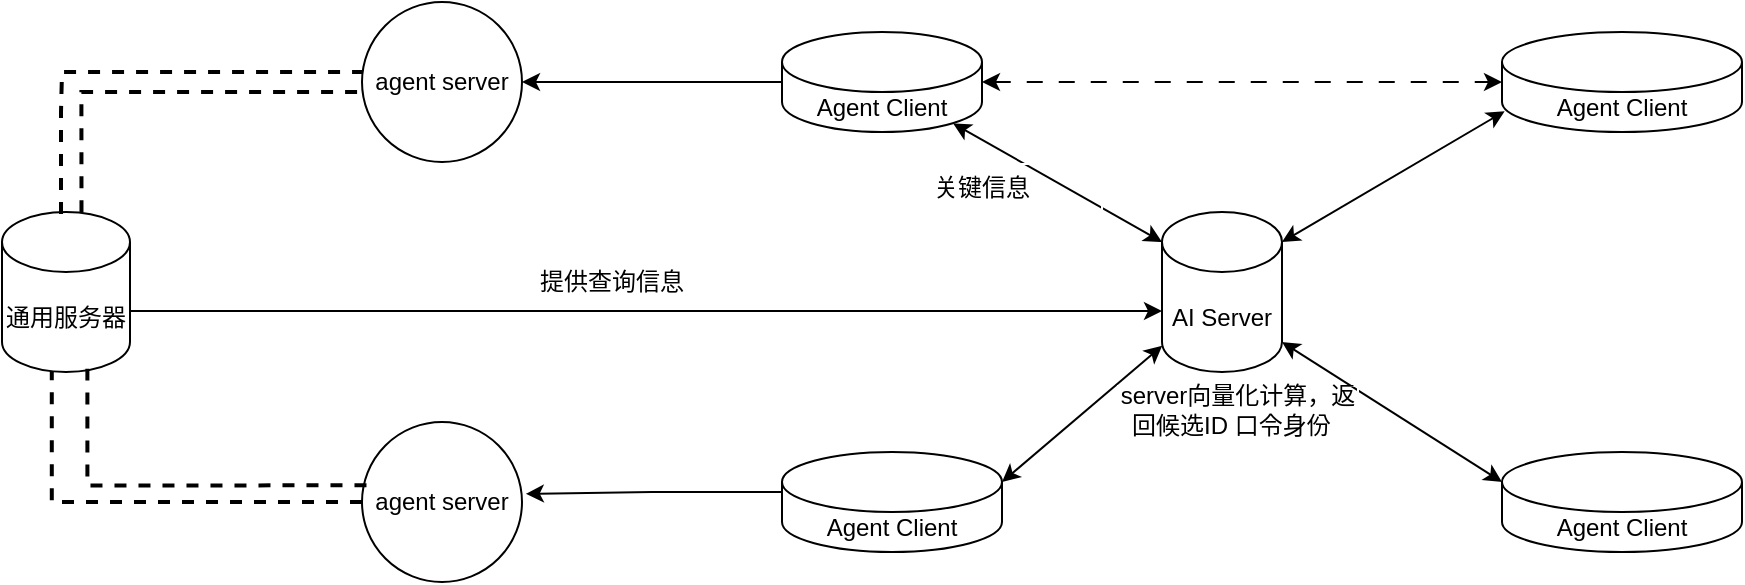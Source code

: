 <mxfile version="24.3.1" type="github" pages="4">
  <diagram id="2vSUjlSS0FL2b6wpqIMc" name="网络转发">
    <mxGraphModel dx="1460" dy="407" grid="1" gridSize="10" guides="1" tooltips="1" connect="1" arrows="1" fold="1" page="1" pageScale="1" pageWidth="827" pageHeight="1169" math="0" shadow="0">
      <root>
        <mxCell id="0" />
        <mxCell id="1" parent="0" />
        <mxCell id="8Il2_cDpR4XOvadXKqbq-2" style="edgeStyle=orthogonalEdgeStyle;rounded=0;orthogonalLoop=1;jettySize=auto;html=1;exitX=0;exitY=0.5;exitDx=0;exitDy=0;exitPerimeter=0;entryX=1;entryY=0.5;entryDx=0;entryDy=0;" edge="1" parent="1" source="wxrIAKB5T2GF4HPKA6f--1" target="8Il2_cDpR4XOvadXKqbq-1">
          <mxGeometry relative="1" as="geometry" />
        </mxCell>
        <mxCell id="wxrIAKB5T2GF4HPKA6f--1" value="Agent Client" style="shape=cylinder3;whiteSpace=wrap;html=1;boundedLbl=1;backgroundOutline=1;size=15;" parent="1" vertex="1">
          <mxGeometry x="200" y="200" width="100" height="50" as="geometry" />
        </mxCell>
        <mxCell id="wxrIAKB5T2GF4HPKA6f--3" value="AI Server" style="shape=cylinder3;whiteSpace=wrap;html=1;boundedLbl=1;backgroundOutline=1;size=15;" parent="1" vertex="1">
          <mxGeometry x="390" y="290" width="60" height="80" as="geometry" />
        </mxCell>
        <mxCell id="wxrIAKB5T2GF4HPKA6f--4" value="Agent Client" style="shape=cylinder3;whiteSpace=wrap;html=1;boundedLbl=1;backgroundOutline=1;size=15;" parent="1" vertex="1">
          <mxGeometry x="560" y="200" width="120" height="50" as="geometry" />
        </mxCell>
        <mxCell id="wxrIAKB5T2GF4HPKA6f--5" value="Agent Client" style="shape=cylinder3;whiteSpace=wrap;html=1;boundedLbl=1;backgroundOutline=1;size=15;" parent="1" vertex="1">
          <mxGeometry x="200" y="410" width="110" height="50" as="geometry" />
        </mxCell>
        <mxCell id="wxrIAKB5T2GF4HPKA6f--6" value="Agent Client" style="shape=cylinder3;whiteSpace=wrap;html=1;boundedLbl=1;backgroundOutline=1;size=15;" parent="1" vertex="1">
          <mxGeometry x="560" y="410" width="120" height="50" as="geometry" />
        </mxCell>
        <mxCell id="wxrIAKB5T2GF4HPKA6f--8" value="" style="endArrow=classic;html=1;rounded=0;entryX=0.855;entryY=1;entryDx=0;entryDy=-4.35;entryPerimeter=0;exitX=0;exitY=0;exitDx=0;exitDy=15;exitPerimeter=0;startArrow=classic;startFill=1;" parent="1" source="wxrIAKB5T2GF4HPKA6f--3" target="wxrIAKB5T2GF4HPKA6f--1" edge="1">
          <mxGeometry width="50" height="50" relative="1" as="geometry">
            <mxPoint x="380" y="290" as="sourcePoint" />
            <mxPoint x="430" y="240" as="targetPoint" />
          </mxGeometry>
        </mxCell>
        <mxCell id="wxrIAKB5T2GF4HPKA6f--9" value="" style="endArrow=classic;html=1;rounded=0;entryX=0.011;entryY=0.793;entryDx=0;entryDy=0;entryPerimeter=0;exitX=1;exitY=0;exitDx=0;exitDy=15;exitPerimeter=0;startArrow=classic;startFill=1;" parent="1" source="wxrIAKB5T2GF4HPKA6f--3" target="wxrIAKB5T2GF4HPKA6f--4" edge="1">
          <mxGeometry width="50" height="50" relative="1" as="geometry">
            <mxPoint x="460" y="280" as="sourcePoint" />
            <mxPoint x="510" y="230" as="targetPoint" />
          </mxGeometry>
        </mxCell>
        <mxCell id="wxrIAKB5T2GF4HPKA6f--11" value="" style="endArrow=classic;html=1;rounded=0;entryX=0;entryY=0;entryDx=0;entryDy=15;entryPerimeter=0;exitX=1;exitY=1;exitDx=0;exitDy=-15;exitPerimeter=0;startArrow=classic;startFill=1;" parent="1" source="wxrIAKB5T2GF4HPKA6f--3" target="wxrIAKB5T2GF4HPKA6f--6" edge="1">
          <mxGeometry width="50" height="50" relative="1" as="geometry">
            <mxPoint x="440" y="420" as="sourcePoint" />
            <mxPoint x="490" y="370" as="targetPoint" />
          </mxGeometry>
        </mxCell>
        <mxCell id="wxrIAKB5T2GF4HPKA6f--12" value="" style="endArrow=classic;html=1;rounded=0;entryX=1;entryY=0;entryDx=0;entryDy=15;entryPerimeter=0;exitX=0.002;exitY=0.836;exitDx=0;exitDy=0;exitPerimeter=0;startArrow=classic;startFill=1;" parent="1" source="wxrIAKB5T2GF4HPKA6f--3" target="wxrIAKB5T2GF4HPKA6f--5" edge="1">
          <mxGeometry width="50" height="50" relative="1" as="geometry">
            <mxPoint x="230" y="400" as="sourcePoint" />
            <mxPoint x="280" y="350" as="targetPoint" />
          </mxGeometry>
        </mxCell>
        <mxCell id="JGFdZRn7cZItwRjgVE4y-1" value="关键信息" style="rounded=0;whiteSpace=wrap;html=1;strokeColor=#FFFFFF;fillColor=none;" parent="1" vertex="1">
          <mxGeometry x="240" y="266" width="120" height="24" as="geometry" />
        </mxCell>
        <mxCell id="JGFdZRn7cZItwRjgVE4y-2" value="server向量化计算，返回候选ID 口令身份&amp;nbsp;&amp;nbsp;" style="rounded=0;whiteSpace=wrap;html=1;strokeColor=#FFFFFF;fillColor=none;" parent="1" vertex="1">
          <mxGeometry x="368" y="377" width="120" height="24" as="geometry" />
        </mxCell>
        <mxCell id="_upw2HPeS1mJ-tW7w9MP-1" style="edgeStyle=orthogonalEdgeStyle;rounded=0;orthogonalLoop=1;jettySize=auto;html=1;exitX=1;exitY=0.5;exitDx=0;exitDy=0;exitPerimeter=0;entryX=0;entryY=0.5;entryDx=0;entryDy=0;entryPerimeter=0;startArrow=classic;startFill=1;dashed=1;dashPattern=8 8;" parent="1" source="wxrIAKB5T2GF4HPKA6f--1" target="wxrIAKB5T2GF4HPKA6f--4" edge="1">
          <mxGeometry relative="1" as="geometry" />
        </mxCell>
        <mxCell id="8Il2_cDpR4XOvadXKqbq-1" value="agent server" style="ellipse;whiteSpace=wrap;html=1;aspect=fixed;" vertex="1" parent="1">
          <mxGeometry x="-10" y="185" width="80" height="80" as="geometry" />
        </mxCell>
        <mxCell id="8Il2_cDpR4XOvadXKqbq-3" value="agent server" style="ellipse;whiteSpace=wrap;html=1;aspect=fixed;" vertex="1" parent="1">
          <mxGeometry x="-10" y="395" width="80" height="80" as="geometry" />
        </mxCell>
        <mxCell id="8Il2_cDpR4XOvadXKqbq-6" style="edgeStyle=orthogonalEdgeStyle;rounded=0;orthogonalLoop=1;jettySize=auto;html=1;exitX=0;exitY=0;exitDx=0;exitDy=20;exitPerimeter=0;entryX=1.024;entryY=0.449;entryDx=0;entryDy=0;entryPerimeter=0;" edge="1" parent="1" source="wxrIAKB5T2GF4HPKA6f--5" target="8Il2_cDpR4XOvadXKqbq-3">
          <mxGeometry relative="1" as="geometry" />
        </mxCell>
        <mxCell id="8Il2_cDpR4XOvadXKqbq-18" style="edgeStyle=orthogonalEdgeStyle;rounded=0;orthogonalLoop=1;jettySize=auto;html=1;exitX=0.621;exitY=0.002;exitDx=0;exitDy=0;exitPerimeter=0;dashed=1;endArrow=none;endFill=0;strokeWidth=2;" edge="1" parent="1" source="8Il2_cDpR4XOvadXKqbq-13" target="8Il2_cDpR4XOvadXKqbq-1">
          <mxGeometry relative="1" as="geometry">
            <Array as="points">
              <mxPoint x="-150" y="230" />
            </Array>
          </mxGeometry>
        </mxCell>
        <mxCell id="8Il2_cDpR4XOvadXKqbq-13" value="通用服务器" style="shape=cylinder3;whiteSpace=wrap;html=1;boundedLbl=1;backgroundOutline=1;size=15;" vertex="1" parent="1">
          <mxGeometry x="-190" y="290" width="64" height="80" as="geometry" />
        </mxCell>
        <mxCell id="8Il2_cDpR4XOvadXKqbq-16" value="" style="endArrow=none;dashed=1;html=1;strokeWidth=2;rounded=0;entryX=0.389;entryY=0.993;entryDx=0;entryDy=0;exitX=0;exitY=0.5;exitDx=0;exitDy=0;edgeStyle=orthogonalEdgeStyle;entryPerimeter=0;" edge="1" parent="1" source="8Il2_cDpR4XOvadXKqbq-3" target="8Il2_cDpR4XOvadXKqbq-13">
          <mxGeometry width="50" height="50" relative="1" as="geometry">
            <mxPoint x="-260" y="409.48" as="sourcePoint" />
            <mxPoint x="-80" y="244.48" as="targetPoint" />
          </mxGeometry>
        </mxCell>
        <mxCell id="8Il2_cDpR4XOvadXKqbq-17" value="" style="endArrow=none;dashed=1;html=1;strokeWidth=2;rounded=0;entryX=0.667;entryY=0.979;entryDx=0;entryDy=0;exitX=0.028;exitY=0.396;exitDx=0;exitDy=0;edgeStyle=orthogonalEdgeStyle;entryPerimeter=0;exitPerimeter=0;" edge="1" parent="1" source="8Il2_cDpR4XOvadXKqbq-3" target="8Il2_cDpR4XOvadXKqbq-13">
          <mxGeometry width="50" height="50" relative="1" as="geometry">
            <mxPoint x="-400" y="430" as="sourcePoint" />
            <mxPoint x="-135.28" y="325.65" as="targetPoint" />
            <Array as="points">
              <mxPoint x="-147" y="427" />
            </Array>
          </mxGeometry>
        </mxCell>
        <mxCell id="8Il2_cDpR4XOvadXKqbq-19" style="edgeStyle=orthogonalEdgeStyle;rounded=0;orthogonalLoop=1;jettySize=auto;html=1;exitX=0.461;exitY=0.012;exitDx=0;exitDy=0;exitPerimeter=0;dashed=1;endArrow=none;endFill=0;strokeWidth=2;" edge="1" parent="1" source="8Il2_cDpR4XOvadXKqbq-13">
          <mxGeometry relative="1" as="geometry">
            <mxPoint x="-150" y="240" as="sourcePoint" />
            <mxPoint x="-10" y="220" as="targetPoint" />
            <Array as="points">
              <mxPoint x="-160" y="240" />
              <mxPoint x="-160" y="240" />
              <mxPoint x="-160" y="220" />
            </Array>
          </mxGeometry>
        </mxCell>
        <mxCell id="8Il2_cDpR4XOvadXKqbq-20" value="" style="endArrow=classic;startArrow=none;html=1;rounded=0;entryX=0;entryY=0;entryDx=0;entryDy=52.5;entryPerimeter=0;exitX=1;exitY=0;exitDx=0;exitDy=52.5;exitPerimeter=0;startFill=0;" edge="1" parent="1">
          <mxGeometry width="50" height="50" relative="1" as="geometry">
            <mxPoint x="-126.0" y="339.5" as="sourcePoint" />
            <mxPoint x="390" y="339.5" as="targetPoint" />
          </mxGeometry>
        </mxCell>
        <mxCell id="8Il2_cDpR4XOvadXKqbq-21" value="提供查询信息" style="rounded=0;whiteSpace=wrap;html=1;strokeColor=#FFFFFF;fillColor=none;" vertex="1" parent="1">
          <mxGeometry x="-10" y="313" width="250" height="24" as="geometry" />
        </mxCell>
      </root>
    </mxGraphModel>
  </diagram>
  <diagram name="通信序列图" id="hv99OOcJfIo_YcWF84YO">
    <mxGraphModel dx="1884" dy="687" grid="1" gridSize="10" guides="1" tooltips="1" connect="1" arrows="1" fold="1" page="1" pageScale="1" pageWidth="827" pageHeight="1169" math="0" shadow="0">
      <root>
        <mxCell id="0" />
        <mxCell id="1" parent="0" />
        <mxCell id="0c2Vupl0Wd5xYANsdsAI-2" style="edgeStyle=orthogonalEdgeStyle;rounded=0;orthogonalLoop=1;jettySize=auto;html=1;exitX=0.5;exitY=1;exitDx=0;exitDy=0;endArrow=none;endFill=0;" parent="1" source="QWFTe-OUhCLkAl9HGp8c-1" edge="1">
          <mxGeometry relative="1" as="geometry">
            <mxPoint x="-40" y="870" as="targetPoint" />
          </mxGeometry>
        </mxCell>
        <mxCell id="QWFTe-OUhCLkAl9HGp8c-1" value="用户1 Agent client" style="rounded=1;whiteSpace=wrap;html=1;fontStyle=1;fontSize=20;" parent="1" vertex="1">
          <mxGeometry x="-100" y="150" width="120" height="60" as="geometry" />
        </mxCell>
        <mxCell id="QWFTe-OUhCLkAl9HGp8c-2" value="用户2 Agent client" style="rounded=1;whiteSpace=wrap;html=1;fontStyle=1;fontSize=20;" parent="1" vertex="1">
          <mxGeometry x="840" y="150" width="120" height="60" as="geometry" />
        </mxCell>
        <mxCell id="QWFTe-OUhCLkAl9HGp8c-3" value="通用服务器" style="rounded=1;whiteSpace=wrap;html=1;fontStyle=1;fontSize=20;" parent="1" vertex="1">
          <mxGeometry x="360" y="150" width="140" height="60" as="geometry" />
        </mxCell>
        <mxCell id="0c2Vupl0Wd5xYANsdsAI-3" style="edgeStyle=orthogonalEdgeStyle;rounded=0;orthogonalLoop=1;jettySize=auto;html=1;exitX=0.5;exitY=1;exitDx=0;exitDy=0;endArrow=none;endFill=0;" parent="1" source="0c2Vupl0Wd5xYANsdsAI-34" edge="1">
          <mxGeometry relative="1" as="geometry">
            <mxPoint x="430" y="880" as="targetPoint" />
            <mxPoint x="429.5" y="210" as="sourcePoint" />
          </mxGeometry>
        </mxCell>
        <mxCell id="0c2Vupl0Wd5xYANsdsAI-4" style="edgeStyle=orthogonalEdgeStyle;rounded=0;orthogonalLoop=1;jettySize=auto;html=1;exitX=0.5;exitY=1;exitDx=0;exitDy=0;endArrow=none;endFill=0;" parent="1" edge="1">
          <mxGeometry relative="1" as="geometry">
            <mxPoint x="900" y="880" as="targetPoint" />
            <mxPoint x="899.5" y="210" as="sourcePoint" />
          </mxGeometry>
        </mxCell>
        <mxCell id="0c2Vupl0Wd5xYANsdsAI-14" value="用户 1" style="rounded=1;whiteSpace=wrap;html=1;fontStyle=1;fontSize=20;" parent="1" vertex="1">
          <mxGeometry x="-310" y="150" width="120" height="60" as="geometry" />
        </mxCell>
        <mxCell id="0c2Vupl0Wd5xYANsdsAI-15" style="edgeStyle=orthogonalEdgeStyle;rounded=0;orthogonalLoop=1;jettySize=auto;html=1;exitX=0.5;exitY=1;exitDx=0;exitDy=0;endArrow=none;endFill=0;" parent="1" edge="1">
          <mxGeometry relative="1" as="geometry">
            <mxPoint x="-251" y="870" as="targetPoint" />
            <mxPoint x="-250.62" y="210" as="sourcePoint" />
          </mxGeometry>
        </mxCell>
        <mxCell id="0c2Vupl0Wd5xYANsdsAI-16" value="" style="endArrow=classic;html=1;rounded=0;" parent="1" edge="1">
          <mxGeometry width="50" height="50" relative="1" as="geometry">
            <mxPoint x="-250" y="250" as="sourcePoint" />
            <mxPoint x="-40" y="250" as="targetPoint" />
          </mxGeometry>
        </mxCell>
        <mxCell id="0c2Vupl0Wd5xYANsdsAI-17" value="Question/need" style="rounded=0;whiteSpace=wrap;html=1;strokeColor=#FFFFFF;" parent="1" vertex="1">
          <mxGeometry x="-212.5" y="224" width="120" height="24" as="geometry" />
        </mxCell>
        <mxCell id="0c2Vupl0Wd5xYANsdsAI-21" value="Agent server" style="rounded=1;whiteSpace=wrap;html=1;fontStyle=1;fontSize=20;" parent="1" vertex="1">
          <mxGeometry x="124" y="150" width="130" height="60" as="geometry" />
        </mxCell>
        <mxCell id="0c2Vupl0Wd5xYANsdsAI-22" style="edgeStyle=orthogonalEdgeStyle;rounded=0;orthogonalLoop=1;jettySize=auto;html=1;exitX=0.5;exitY=1;exitDx=0;exitDy=0;endArrow=none;endFill=0;" parent="1" edge="1">
          <mxGeometry relative="1" as="geometry">
            <mxPoint x="189" y="880" as="targetPoint" />
            <mxPoint x="189" y="244" as="sourcePoint" />
          </mxGeometry>
        </mxCell>
        <mxCell id="0c2Vupl0Wd5xYANsdsAI-23" value="" style="endArrow=classic;html=1;rounded=0;" parent="1" edge="1">
          <mxGeometry width="50" height="50" relative="1" as="geometry">
            <mxPoint x="-40" y="276" as="sourcePoint" />
            <mxPoint x="190" y="276" as="targetPoint" />
          </mxGeometry>
        </mxCell>
        <mxCell id="0c2Vupl0Wd5xYANsdsAI-24" value="send&amp;nbsp; personal prompts&amp;nbsp;" style="rounded=0;whiteSpace=wrap;html=1;strokeColor=#FFFFFF;" parent="1" vertex="1">
          <mxGeometry x="1" y="246" width="150" height="24" as="geometry" />
        </mxCell>
        <mxCell id="0c2Vupl0Wd5xYANsdsAI-25" value="Agent server" style="rounded=1;whiteSpace=wrap;html=1;fontStyle=1;fontSize=20;" parent="1" vertex="1">
          <mxGeometry x="598" y="150" width="140" height="60" as="geometry" />
        </mxCell>
        <mxCell id="0c2Vupl0Wd5xYANsdsAI-26" style="edgeStyle=orthogonalEdgeStyle;rounded=0;orthogonalLoop=1;jettySize=auto;html=1;exitX=0.5;exitY=1;exitDx=0;exitDy=0;endArrow=none;endFill=0;" parent="1" edge="1">
          <mxGeometry relative="1" as="geometry">
            <mxPoint x="670" y="880" as="targetPoint" />
            <mxPoint x="669.47" y="210" as="sourcePoint" />
          </mxGeometry>
        </mxCell>
        <mxCell id="0c2Vupl0Wd5xYANsdsAI-27" value="" style="endArrow=classic;html=1;rounded=0;" parent="1" edge="1">
          <mxGeometry width="50" height="50" relative="1" as="geometry">
            <mxPoint x="190" y="433" as="sourcePoint" />
            <mxPoint x="430" y="433" as="targetPoint" />
          </mxGeometry>
        </mxCell>
        <mxCell id="0c2Vupl0Wd5xYANsdsAI-28" value="send final prompts" style="rounded=0;whiteSpace=wrap;html=1;strokeColor=#FFFFFF;" parent="1" vertex="1">
          <mxGeometry x="260" y="401" width="120" height="24" as="geometry" />
        </mxCell>
        <mxCell id="0c2Vupl0Wd5xYANsdsAI-31" value="用户2" style="rounded=1;whiteSpace=wrap;html=1;fontStyle=1;fontSize=20;" parent="1" vertex="1">
          <mxGeometry x="1070" y="150" width="120" height="60" as="geometry" />
        </mxCell>
        <mxCell id="0c2Vupl0Wd5xYANsdsAI-32" style="edgeStyle=orthogonalEdgeStyle;rounded=0;orthogonalLoop=1;jettySize=auto;html=1;exitX=0.5;exitY=1;exitDx=0;exitDy=0;endArrow=none;endFill=0;" parent="1" edge="1">
          <mxGeometry relative="1" as="geometry">
            <mxPoint x="1129" y="880" as="targetPoint" />
            <mxPoint x="1129.5" y="210" as="sourcePoint" />
          </mxGeometry>
        </mxCell>
        <mxCell id="0c2Vupl0Wd5xYANsdsAI-33" value="" style="endArrow=none;html=1;rounded=0;endFill=0;startArrow=classic;startFill=1;" parent="1" edge="1">
          <mxGeometry width="50" height="50" relative="1" as="geometry">
            <mxPoint x="-40" y="356" as="sourcePoint" />
            <mxPoint x="190" y="356" as="targetPoint" />
          </mxGeometry>
        </mxCell>
        <mxCell id="0c2Vupl0Wd5xYANsdsAI-34" value="store" style="shape=cylinder3;whiteSpace=wrap;html=1;boundedLbl=1;backgroundOutline=1;size=15;" parent="1" vertex="1">
          <mxGeometry x="390" y="220" width="80" height="60" as="geometry" />
        </mxCell>
        <mxCell id="0c2Vupl0Wd5xYANsdsAI-36" value="Returns a message to confirm whether the generated prompts meet the user&#39;s preference" style="rounded=0;whiteSpace=wrap;html=1;strokeColor=#FFFFFF;" parent="1" vertex="1">
          <mxGeometry x="-20" y="310" width="190" height="24" as="geometry" />
        </mxCell>
        <mxCell id="0c2Vupl0Wd5xYANsdsAI-37" value="" style="endArrow=classic;html=1;rounded=0;" parent="1" edge="1">
          <mxGeometry width="50" height="50" relative="1" as="geometry">
            <mxPoint x="-40" y="407" as="sourcePoint" />
            <mxPoint x="190" y="407" as="targetPoint" />
          </mxGeometry>
        </mxCell>
        <mxCell id="0c2Vupl0Wd5xYANsdsAI-38" value="send ACK" style="rounded=0;whiteSpace=wrap;html=1;strokeColor=#FFFFFF;" parent="1" vertex="1">
          <mxGeometry y="377" width="150" height="24" as="geometry" />
        </mxCell>
        <mxCell id="0c2Vupl0Wd5xYANsdsAI-40" value="" style="endArrow=classic;html=1;rounded=0;" parent="1" edge="1">
          <mxGeometry width="50" height="50" relative="1" as="geometry">
            <mxPoint x="430" y="447" as="sourcePoint" />
            <mxPoint x="670" y="447" as="targetPoint" />
          </mxGeometry>
        </mxCell>
        <mxCell id="0c2Vupl0Wd5xYANsdsAI-41" value="send the round prompts" style="rounded=0;whiteSpace=wrap;html=1;strokeColor=#FFFFFF;" parent="1" vertex="1">
          <mxGeometry x="480" y="415" width="150" height="24" as="geometry" />
        </mxCell>
        <mxCell id="0c2Vupl0Wd5xYANsdsAI-46" value="" style="group" parent="1" vertex="1" connectable="0">
          <mxGeometry x="379" y="284" width="86" height="30" as="geometry" />
        </mxCell>
        <mxCell id="0c2Vupl0Wd5xYANsdsAI-42" value="" style="verticalLabelPosition=bottom;verticalAlign=top;html=1;shape=card;whiteSpace=wrap;size=20;arcSize=12;" parent="0c2Vupl0Wd5xYANsdsAI-46" vertex="1">
          <mxGeometry x="10" width="66" height="30" as="geometry" />
        </mxCell>
        <mxCell id="0c2Vupl0Wd5xYANsdsAI-45" value="&lt;span style=&quot;color: rgb(0, 0, 0); font-family: Helvetica; font-size: 12px; font-style: normal; font-variant-ligatures: normal; font-variant-caps: normal; font-weight: 400; letter-spacing: normal; orphans: 2; text-align: center; text-indent: 0px; text-transform: none; widows: 2; word-spacing: 0px; -webkit-text-stroke-width: 0px; white-space: normal; background-color: rgb(251, 251, 251); text-decoration-thickness: initial; text-decoration-style: initial; text-decoration-color: initial; display: inline !important; float: none;&quot;&gt;SDK:ID history&lt;/span&gt;" style="text;whiteSpace=wrap;html=1;" parent="0c2Vupl0Wd5xYANsdsAI-46" vertex="1">
          <mxGeometry y="6" width="86" height="20" as="geometry" />
        </mxCell>
        <mxCell id="0c2Vupl0Wd5xYANsdsAI-48" value="" style="endArrow=classic;html=1;rounded=0;" parent="1" edge="1">
          <mxGeometry width="50" height="50" relative="1" as="geometry">
            <mxPoint x="670" y="471" as="sourcePoint" />
            <mxPoint x="900" y="470" as="targetPoint" />
          </mxGeometry>
        </mxCell>
        <mxCell id="0c2Vupl0Wd5xYANsdsAI-49" value="send the reply prompts" style="rounded=0;whiteSpace=wrap;html=1;strokeColor=#FFFFFF;" parent="1" vertex="1">
          <mxGeometry x="720" y="444" width="150" height="24" as="geometry" />
        </mxCell>
        <mxCell id="0c2Vupl0Wd5xYANsdsAI-52" value="" style="edgeStyle=orthogonalEdgeStyle;rounded=0;orthogonalLoop=1;jettySize=auto;html=1;exitX=0.5;exitY=1;exitDx=0;exitDy=0;endArrow=none;endFill=0;" parent="1" edge="1">
          <mxGeometry relative="1" as="geometry">
            <mxPoint x="189.053" y="244" as="targetPoint" />
            <mxPoint x="189.47" y="210" as="sourcePoint" />
          </mxGeometry>
        </mxCell>
        <mxCell id="0c2Vupl0Wd5xYANsdsAI-54" value="使用工具" style="shape=process;whiteSpace=wrap;html=1;backgroundOutline=1;" parent="1" vertex="1">
          <mxGeometry x="144" y="115" width="90" height="20" as="geometry" />
        </mxCell>
        <mxCell id="0c2Vupl0Wd5xYANsdsAI-56" value="使用工具" style="shape=process;whiteSpace=wrap;html=1;backgroundOutline=1;" parent="1" vertex="1">
          <mxGeometry x="623" y="115" width="90" height="20" as="geometry" />
        </mxCell>
        <mxCell id="0c2Vupl0Wd5xYANsdsAI-57" value="组织user prompt&lt;div&gt;检查prompt，对齐user pref&lt;/div&gt;" style="shape=process;whiteSpace=wrap;html=1;backgroundOutline=1;" parent="1" vertex="1">
          <mxGeometry x="803.5" y="98.5" width="193" height="38" as="geometry" />
        </mxCell>
        <mxCell id="0c2Vupl0Wd5xYANsdsAI-58" value="" style="endArrow=none;html=1;rounded=0;endFill=0;startArrow=classic;startFill=1;" parent="1" edge="1">
          <mxGeometry width="50" height="50" relative="1" as="geometry">
            <mxPoint x="670" y="536" as="sourcePoint" />
            <mxPoint x="900" y="536" as="targetPoint" />
          </mxGeometry>
        </mxCell>
        <mxCell id="0c2Vupl0Wd5xYANsdsAI-59" value="Returns a message to confirm whether the reply prompts meet the user&#39;s preference" style="rounded=0;whiteSpace=wrap;html=1;strokeColor=#FFFFFF;" parent="1" vertex="1">
          <mxGeometry x="690" y="496" width="190" height="24" as="geometry" />
        </mxCell>
        <mxCell id="0c2Vupl0Wd5xYANsdsAI-55" value="组织user prompt&lt;div&gt;检查prompt，对齐user pref&lt;/div&gt;" style="shape=process;whiteSpace=wrap;html=1;backgroundOutline=1;" parent="1" vertex="1">
          <mxGeometry x="-135.25" y="98.5" width="190.5" height="35" as="geometry" />
        </mxCell>
        <mxCell id="0c2Vupl0Wd5xYANsdsAI-62" value="" style="endArrow=none;html=1;rounded=0;startArrow=classic;startFill=1;endFill=0;" parent="1" edge="1">
          <mxGeometry width="50" height="50" relative="1" as="geometry">
            <mxPoint x="431" y="570" as="sourcePoint" />
            <mxPoint x="671" y="570" as="targetPoint" />
          </mxGeometry>
        </mxCell>
        <mxCell id="0c2Vupl0Wd5xYANsdsAI-63" value="send reply prompts" style="rounded=0;whiteSpace=wrap;html=1;strokeColor=#FFFFFF;" parent="1" vertex="1">
          <mxGeometry x="480" y="540" width="150" height="24" as="geometry" />
        </mxCell>
        <mxCell id="0c2Vupl0Wd5xYANsdsAI-64" value="" style="endArrow=none;html=1;rounded=0;startArrow=classic;startFill=1;endFill=0;" parent="1" edge="1">
          <mxGeometry width="50" height="50" relative="1" as="geometry">
            <mxPoint x="190" y="599" as="sourcePoint" />
            <mxPoint x="430" y="599" as="targetPoint" />
          </mxGeometry>
        </mxCell>
        <mxCell id="0c2Vupl0Wd5xYANsdsAI-65" value="send reply prompts" style="rounded=0;whiteSpace=wrap;html=1;strokeColor=#FFFFFF;" parent="1" vertex="1">
          <mxGeometry x="234" y="564" width="150" height="24" as="geometry" />
        </mxCell>
        <mxCell id="0c2Vupl0Wd5xYANsdsAI-74" value="" style="endArrow=none;html=1;rounded=0;endFill=0;startArrow=classic;startFill=1;" parent="1" edge="1">
          <mxGeometry width="50" height="50" relative="1" as="geometry">
            <mxPoint x="-40" y="631" as="sourcePoint" />
            <mxPoint x="190" y="631" as="targetPoint" />
          </mxGeometry>
        </mxCell>
        <mxCell id="0c2Vupl0Wd5xYANsdsAI-75" value="Judge whether continue" style="rounded=0;whiteSpace=wrap;html=1;strokeColor=#FFFFFF;" parent="1" vertex="1">
          <mxGeometry x="-20" y="600" width="190" height="24" as="geometry" />
        </mxCell>
      </root>
    </mxGraphModel>
  </diagram>
  <diagram id="4OQW0f6qOaS9piTgDNFi" name="Agent client prompt生成">
    <mxGraphModel dx="1884" dy="687" grid="1" gridSize="10" guides="1" tooltips="1" connect="1" arrows="1" fold="1" page="1" pageScale="1" pageWidth="827" pageHeight="1169" math="0" shadow="0">
      <root>
        <mxCell id="0" />
        <mxCell id="1" parent="0" />
        <mxCell id="lhU28nOgN7psEky3mt47-7" style="edgeStyle=orthogonalEdgeStyle;rounded=0;orthogonalLoop=1;jettySize=auto;html=1;exitX=1;exitY=0.5;exitDx=0;exitDy=0;entryX=0;entryY=0.5;entryDx=0;entryDy=0;" parent="1" source="BY8e_3ObGU8jm5Nxze0_-3" target="lhU28nOgN7psEky3mt47-3" edge="1">
          <mxGeometry relative="1" as="geometry">
            <mxPoint x="-40" y="370" as="targetPoint" />
          </mxGeometry>
        </mxCell>
        <mxCell id="pnuGS1mDimUNRydVk58L-4" style="edgeStyle=orthogonalEdgeStyle;rounded=0;orthogonalLoop=1;jettySize=auto;html=1;exitX=0.5;exitY=1;exitDx=0;exitDy=0;entryX=0;entryY=0.5;entryDx=0;entryDy=0;" parent="1" source="BY8e_3ObGU8jm5Nxze0_-3" target="pnuGS1mDimUNRydVk58L-3" edge="1">
          <mxGeometry relative="1" as="geometry" />
        </mxCell>
        <mxCell id="BY8e_3ObGU8jm5Nxze0_-3" value="Info Reciever" style="rounded=0;whiteSpace=wrap;html=1;" parent="1" vertex="1">
          <mxGeometry x="-220" y="340" width="120" height="60" as="geometry" />
        </mxCell>
        <mxCell id="pnuGS1mDimUNRydVk58L-2" style="edgeStyle=orthogonalEdgeStyle;rounded=0;orthogonalLoop=1;jettySize=auto;html=1;exitX=1;exitY=0.5;exitDx=0;exitDy=0;entryX=0;entryY=0.5;entryDx=0;entryDy=0;" parent="1" source="BY8e_3ObGU8jm5Nxze0_-4" target="pnuGS1mDimUNRydVk58L-1" edge="1">
          <mxGeometry relative="1" as="geometry" />
        </mxCell>
        <mxCell id="BY8e_3ObGU8jm5Nxze0_-4" value="PromptAgent" style="rounded=0;whiteSpace=wrap;html=1;" parent="1" vertex="1">
          <mxGeometry x="272" y="340" width="120" height="60" as="geometry" />
        </mxCell>
        <mxCell id="lhU28nOgN7psEky3mt47-9" style="edgeStyle=orthogonalEdgeStyle;rounded=0;orthogonalLoop=1;jettySize=auto;html=1;exitX=1;exitY=0.5;exitDx=0;exitDy=0;entryX=0;entryY=0.5;entryDx=0;entryDy=0;" parent="1" source="lhU28nOgN7psEky3mt47-3" target="BY8e_3ObGU8jm5Nxze0_-4" edge="1">
          <mxGeometry relative="1" as="geometry" />
        </mxCell>
        <mxCell id="lhU28nOgN7psEky3mt47-3" value="Info Checker&lt;div&gt;1、真伪&lt;/div&gt;&lt;div&gt;2、时间&lt;/div&gt;&lt;div&gt;3、事实&lt;/div&gt;" style="rounded=0;whiteSpace=wrap;html=1;" parent="1" vertex="1">
          <mxGeometry x="36" y="340" width="120" height="60" as="geometry" />
        </mxCell>
        <mxCell id="hC-73UUhpUillqV515wA-5" style="edgeStyle=orthogonalEdgeStyle;rounded=0;orthogonalLoop=1;jettySize=auto;html=1;exitX=1;exitY=0.5;exitDx=0;exitDy=0;" parent="1" source="pnuGS1mDimUNRydVk58L-1" edge="1">
          <mxGeometry relative="1" as="geometry">
            <mxPoint x="670" y="369.857" as="targetPoint" />
          </mxGeometry>
        </mxCell>
        <mxCell id="pnuGS1mDimUNRydVk58L-1" value="Info Checker&lt;div&gt;1、真伪&lt;/div&gt;&lt;div&gt;2、时间&lt;/div&gt;&lt;div&gt;3、事实&lt;/div&gt;" style="rounded=0;whiteSpace=wrap;html=1;" parent="1" vertex="1">
          <mxGeometry x="490" y="340" width="120" height="60" as="geometry" />
        </mxCell>
        <mxCell id="pnuGS1mDimUNRydVk58L-5" style="edgeStyle=orthogonalEdgeStyle;rounded=0;orthogonalLoop=1;jettySize=auto;html=1;exitX=1;exitY=0.5;exitDx=0;exitDy=0;entryX=0.5;entryY=1;entryDx=0;entryDy=0;" parent="1" source="pnuGS1mDimUNRydVk58L-3" target="pnuGS1mDimUNRydVk58L-1" edge="1">
          <mxGeometry relative="1" as="geometry" />
        </mxCell>
        <mxCell id="pnuGS1mDimUNRydVk58L-3" value="传统向量化匹配的方法" style="rounded=0;whiteSpace=wrap;html=1;" parent="1" vertex="1">
          <mxGeometry x="36" y="430" width="154" height="60" as="geometry" />
        </mxCell>
        <mxCell id="hC-73UUhpUillqV515wA-1" value="合理的Prompt" style="rounded=0;whiteSpace=wrap;html=1;strokeColor=#FFFFFF;" parent="1" vertex="1">
          <mxGeometry x="682" y="357" width="78" height="24" as="geometry" />
        </mxCell>
        <mxCell id="hC-73UUhpUillqV515wA-7" value="Query" style="rounded=0;whiteSpace=wrap;html=1;strokeColor=#FFFFFF;" parent="1" vertex="1">
          <mxGeometry x="-340" y="340" width="78" height="24" as="geometry" />
        </mxCell>
        <mxCell id="hC-73UUhpUillqV515wA-8" value="" style="endArrow=classic;html=1;rounded=0;entryX=0;entryY=0.5;entryDx=0;entryDy=0;" parent="1" target="BY8e_3ObGU8jm5Nxze0_-3" edge="1">
          <mxGeometry width="50" height="50" relative="1" as="geometry">
            <mxPoint x="-330" y="370" as="sourcePoint" />
            <mxPoint x="-280" y="370" as="targetPoint" />
          </mxGeometry>
        </mxCell>
      </root>
    </mxGraphModel>
  </diagram>
  <diagram id="tiykROtfkgM1mpLcAaE0" name="智能体内部">
    <mxGraphModel dx="634" dy="412" grid="1" gridSize="10" guides="1" tooltips="1" connect="1" arrows="1" fold="1" page="1" pageScale="1" pageWidth="827" pageHeight="1169" math="0" shadow="0">
      <root>
        <mxCell id="0" />
        <mxCell id="1" parent="0" />
        <mxCell id="pfVrBqdk8Kcjt6014lmA-5" value="" style="rounded=0;whiteSpace=wrap;html=1;gradientColor=default;fillColor=none;dashed=1;dashPattern=8 8;" parent="1" vertex="1">
          <mxGeometry x="50" y="80" width="630" height="670" as="geometry" />
        </mxCell>
        <mxCell id="pfVrBqdk8Kcjt6014lmA-8" value="" style="rounded=1;whiteSpace=wrap;html=1;fillColor=none;" parent="1" vertex="1">
          <mxGeometry x="290" y="170" width="350" height="470" as="geometry" />
        </mxCell>
        <mxCell id="pfVrBqdk8Kcjt6014lmA-7" style="edgeStyle=orthogonalEdgeStyle;rounded=0;orthogonalLoop=1;jettySize=auto;html=1;exitX=1;exitY=0;exitDx=0;exitDy=52.5;exitPerimeter=0;entryX=0;entryY=0.5;entryDx=0;entryDy=0;entryPerimeter=0;" parent="1" source="pfVrBqdk8Kcjt6014lmA-1" target="pfVrBqdk8Kcjt6014lmA-6" edge="1">
          <mxGeometry relative="1" as="geometry" />
        </mxCell>
        <mxCell id="V7A-fnIvY89F8ByHVE83-3" style="edgeStyle=orthogonalEdgeStyle;rounded=0;orthogonalLoop=1;jettySize=auto;html=1;exitX=0.5;exitY=1;exitDx=0;exitDy=0;exitPerimeter=0;" parent="1" source="pfVrBqdk8Kcjt6014lmA-1" target="pfVrBqdk8Kcjt6014lmA-4" edge="1">
          <mxGeometry relative="1" as="geometry" />
        </mxCell>
        <mxCell id="pfVrBqdk8Kcjt6014lmA-1" value="Buffer" style="shape=cylinder3;whiteSpace=wrap;html=1;boundedLbl=1;backgroundOutline=1;size=15;" parent="1" vertex="1">
          <mxGeometry x="200" y="110" width="60" height="80" as="geometry" />
        </mxCell>
        <mxCell id="pfVrBqdk8Kcjt6014lmA-2" value="公共消息" style="shape=cylinder3;whiteSpace=wrap;html=1;boundedLbl=1;backgroundOutline=1;size=15;" parent="1" vertex="1">
          <mxGeometry x="100" y="220" width="60" height="80" as="geometry" />
        </mxCell>
        <mxCell id="pfVrBqdk8Kcjt6014lmA-3" style="edgeStyle=orthogonalEdgeStyle;rounded=0;orthogonalLoop=1;jettySize=auto;html=1;exitX=0;exitY=0.5;exitDx=0;exitDy=0;exitPerimeter=0;entryX=0;entryY=0.5;entryDx=0;entryDy=0;entryPerimeter=0;" parent="1" source="pfVrBqdk8Kcjt6014lmA-2" target="pfVrBqdk8Kcjt6014lmA-1" edge="1">
          <mxGeometry relative="1" as="geometry" />
        </mxCell>
        <mxCell id="pfVrBqdk8Kcjt6014lmA-4" value="持久化Mem" style="shape=cylinder3;whiteSpace=wrap;html=1;boundedLbl=1;backgroundOutline=1;size=15;" parent="1" vertex="1">
          <mxGeometry x="200" y="300" width="60" height="80" as="geometry" />
        </mxCell>
        <mxCell id="pfVrBqdk8Kcjt6014lmA-6" value="_observe" style="shape=cylinder3;whiteSpace=wrap;html=1;boundedLbl=1;backgroundOutline=1;size=15;fontSize=19;" parent="1" vertex="1">
          <mxGeometry x="350" y="210" width="190" height="80" as="geometry" />
        </mxCell>
        <mxCell id="V7A-fnIvY89F8ByHVE83-1" value="Agent" style="rounded=0;whiteSpace=wrap;html=1;strokeColor=#FFFFFF;fontSize=26;" parent="1" vertex="1">
          <mxGeometry x="260" y="690" width="195" height="44" as="geometry" />
        </mxCell>
        <mxCell id="V7A-fnIvY89F8ByHVE83-2" value="Workflow" style="rounded=0;whiteSpace=wrap;html=1;strokeColor=#FFFFFF;fontSize=26;" parent="1" vertex="1">
          <mxGeometry x="350" y="585" width="195" height="44" as="geometry" />
        </mxCell>
        <mxCell id="V7A-fnIvY89F8ByHVE83-7" style="edgeStyle=orthogonalEdgeStyle;rounded=0;orthogonalLoop=1;jettySize=auto;html=1;exitX=0.5;exitY=1;exitDx=0;exitDy=0;exitPerimeter=0;" parent="1" source="V7A-fnIvY89F8ByHVE83-4" target="V7A-fnIvY89F8ByHVE83-5" edge="1">
          <mxGeometry relative="1" as="geometry" />
        </mxCell>
        <mxCell id="V7A-fnIvY89F8ByHVE83-4" value="_think" style="shape=cylinder3;whiteSpace=wrap;html=1;boundedLbl=1;backgroundOutline=1;size=15;fontSize=19;" parent="1" vertex="1">
          <mxGeometry x="350.5" y="330" width="190" height="80" as="geometry" />
        </mxCell>
        <mxCell id="V7A-fnIvY89F8ByHVE83-5" value="_act" style="shape=cylinder3;whiteSpace=wrap;html=1;boundedLbl=1;backgroundOutline=1;size=15;fontSize=19;" parent="1" vertex="1">
          <mxGeometry x="350" y="460" width="190" height="80" as="geometry" />
        </mxCell>
        <mxCell id="V7A-fnIvY89F8ByHVE83-6" style="edgeStyle=orthogonalEdgeStyle;rounded=0;orthogonalLoop=1;jettySize=auto;html=1;exitX=0.5;exitY=1;exitDx=0;exitDy=0;exitPerimeter=0;entryX=0.5;entryY=0;entryDx=0;entryDy=0;entryPerimeter=0;" parent="1" source="pfVrBqdk8Kcjt6014lmA-6" target="V7A-fnIvY89F8ByHVE83-4" edge="1">
          <mxGeometry relative="1" as="geometry" />
        </mxCell>
        <mxCell id="V7A-fnIvY89F8ByHVE83-8" value="" style="shape=crossbar;whiteSpace=wrap;html=1;rounded=1;direction=south;" parent="1" vertex="1">
          <mxGeometry x="550" y="380" width="20" height="120" as="geometry" />
        </mxCell>
        <mxCell id="V7A-fnIvY89F8ByHVE83-9" value="_react" style="rounded=0;whiteSpace=wrap;html=1;strokeColor=#FFFFFF;fontSize=19;fillColor=none;" parent="1" vertex="1">
          <mxGeometry x="534" y="420" width="120" height="30" as="geometry" />
        </mxCell>
        <mxCell id="V7A-fnIvY89F8ByHVE83-18" style="edgeStyle=orthogonalEdgeStyle;rounded=0;orthogonalLoop=1;jettySize=auto;html=1;exitX=0.855;exitY=0;exitDx=0;exitDy=4.35;exitPerimeter=0;" parent="1" source="V7A-fnIvY89F8ByHVE83-10" target="pfVrBqdk8Kcjt6014lmA-4" edge="1">
          <mxGeometry relative="1" as="geometry" />
        </mxCell>
        <mxCell id="V7A-fnIvY89F8ByHVE83-10" value="Buffer" style="shape=cylinder3;whiteSpace=wrap;html=1;boundedLbl=1;backgroundOutline=1;size=15;" parent="1" vertex="1">
          <mxGeometry x="140" y="460" width="60" height="80" as="geometry" />
        </mxCell>
        <mxCell id="V7A-fnIvY89F8ByHVE83-12" style="edgeStyle=orthogonalEdgeStyle;rounded=0;orthogonalLoop=1;jettySize=auto;html=1;exitX=0;exitY=0.5;exitDx=0;exitDy=0;exitPerimeter=0;entryX=1;entryY=0.5;entryDx=0;entryDy=0;entryPerimeter=0;" parent="1" source="V7A-fnIvY89F8ByHVE83-5" target="V7A-fnIvY89F8ByHVE83-10" edge="1">
          <mxGeometry relative="1" as="geometry">
            <mxPoint x="456" y="420" as="sourcePoint" />
            <mxPoint x="455" y="470" as="targetPoint" />
          </mxGeometry>
        </mxCell>
        <mxCell id="V7A-fnIvY89F8ByHVE83-17" value="" style="endArrow=classic;html=1;rounded=0;entryX=0.5;entryY=1;entryDx=0;entryDy=0;entryPerimeter=0;" parent="1" source="V7A-fnIvY89F8ByHVE83-10" target="pfVrBqdk8Kcjt6014lmA-2" edge="1">
          <mxGeometry width="50" height="50" relative="1" as="geometry">
            <mxPoint x="120" y="420" as="sourcePoint" />
            <mxPoint x="170" y="370" as="targetPoint" />
          </mxGeometry>
        </mxCell>
      </root>
    </mxGraphModel>
  </diagram>
</mxfile>
